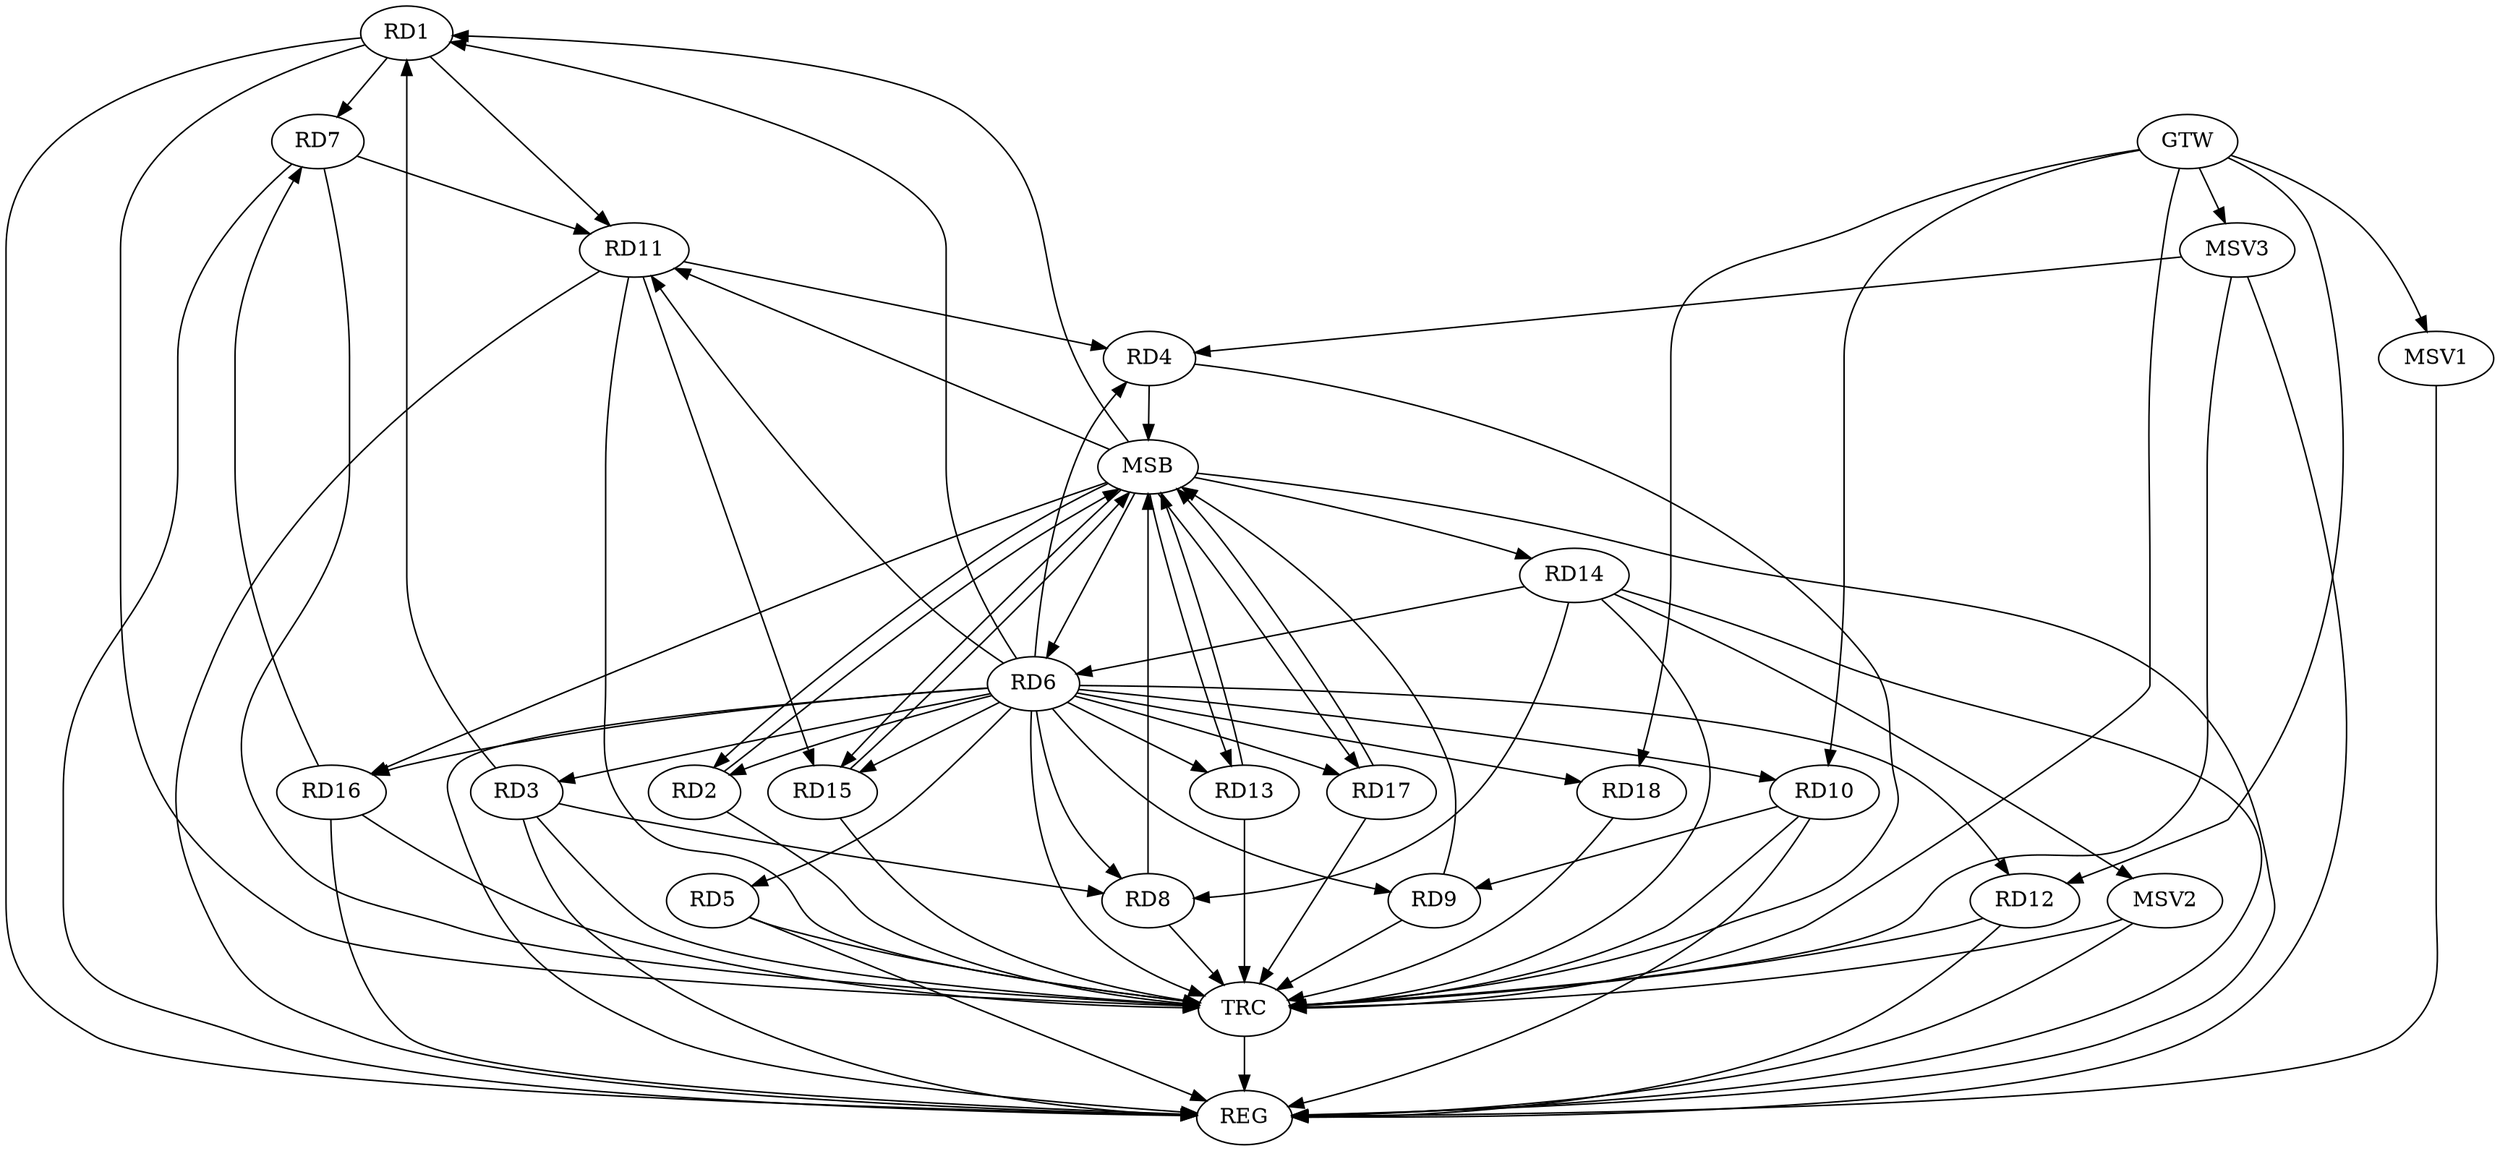 strict digraph G {
  RD1 [ label="RD1" ];
  RD2 [ label="RD2" ];
  RD3 [ label="RD3" ];
  RD4 [ label="RD4" ];
  RD5 [ label="RD5" ];
  RD6 [ label="RD6" ];
  RD7 [ label="RD7" ];
  RD8 [ label="RD8" ];
  RD9 [ label="RD9" ];
  RD10 [ label="RD10" ];
  RD11 [ label="RD11" ];
  RD12 [ label="RD12" ];
  RD13 [ label="RD13" ];
  RD14 [ label="RD14" ];
  RD15 [ label="RD15" ];
  RD16 [ label="RD16" ];
  RD17 [ label="RD17" ];
  RD18 [ label="RD18" ];
  GTW [ label="GTW" ];
  REG [ label="REG" ];
  MSB [ label="MSB" ];
  TRC [ label="TRC" ];
  MSV1 [ label="MSV1" ];
  MSV2 [ label="MSV2" ];
  MSV3 [ label="MSV3" ];
  RD3 -> RD1;
  RD1 -> RD7;
  RD1 -> RD11;
  RD3 -> RD8;
  RD6 -> RD4;
  RD11 -> RD4;
  RD6 -> RD8;
  RD6 -> RD9;
  RD6 -> RD11;
  RD14 -> RD6;
  RD6 -> RD16;
  RD7 -> RD11;
  RD16 -> RD7;
  RD14 -> RD8;
  RD10 -> RD9;
  RD11 -> RD15;
  GTW -> RD10;
  GTW -> RD12;
  GTW -> RD18;
  RD1 -> REG;
  RD3 -> REG;
  RD5 -> REG;
  RD6 -> REG;
  RD7 -> REG;
  RD10 -> REG;
  RD11 -> REG;
  RD12 -> REG;
  RD14 -> REG;
  RD16 -> REG;
  RD2 -> MSB;
  MSB -> RD11;
  MSB -> REG;
  RD4 -> MSB;
  MSB -> RD6;
  MSB -> RD13;
  MSB -> RD17;
  RD8 -> MSB;
  RD9 -> MSB;
  MSB -> RD2;
  MSB -> RD16;
  RD13 -> MSB;
  MSB -> RD14;
  MSB -> RD15;
  RD15 -> MSB;
  MSB -> RD1;
  RD17 -> MSB;
  RD1 -> TRC;
  RD2 -> TRC;
  RD3 -> TRC;
  RD4 -> TRC;
  RD5 -> TRC;
  RD6 -> TRC;
  RD7 -> TRC;
  RD8 -> TRC;
  RD9 -> TRC;
  RD10 -> TRC;
  RD11 -> TRC;
  RD12 -> TRC;
  RD13 -> TRC;
  RD14 -> TRC;
  RD15 -> TRC;
  RD16 -> TRC;
  RD17 -> TRC;
  RD18 -> TRC;
  GTW -> TRC;
  TRC -> REG;
  RD6 -> RD12;
  RD6 -> RD1;
  RD6 -> RD3;
  RD6 -> RD13;
  RD6 -> RD10;
  RD6 -> RD15;
  RD6 -> RD18;
  RD6 -> RD5;
  RD6 -> RD2;
  RD6 -> RD17;
  GTW -> MSV1;
  MSV1 -> REG;
  RD14 -> MSV2;
  MSV2 -> REG;
  MSV2 -> TRC;
  MSV3 -> RD4;
  GTW -> MSV3;
  MSV3 -> REG;
  MSV3 -> TRC;
}
